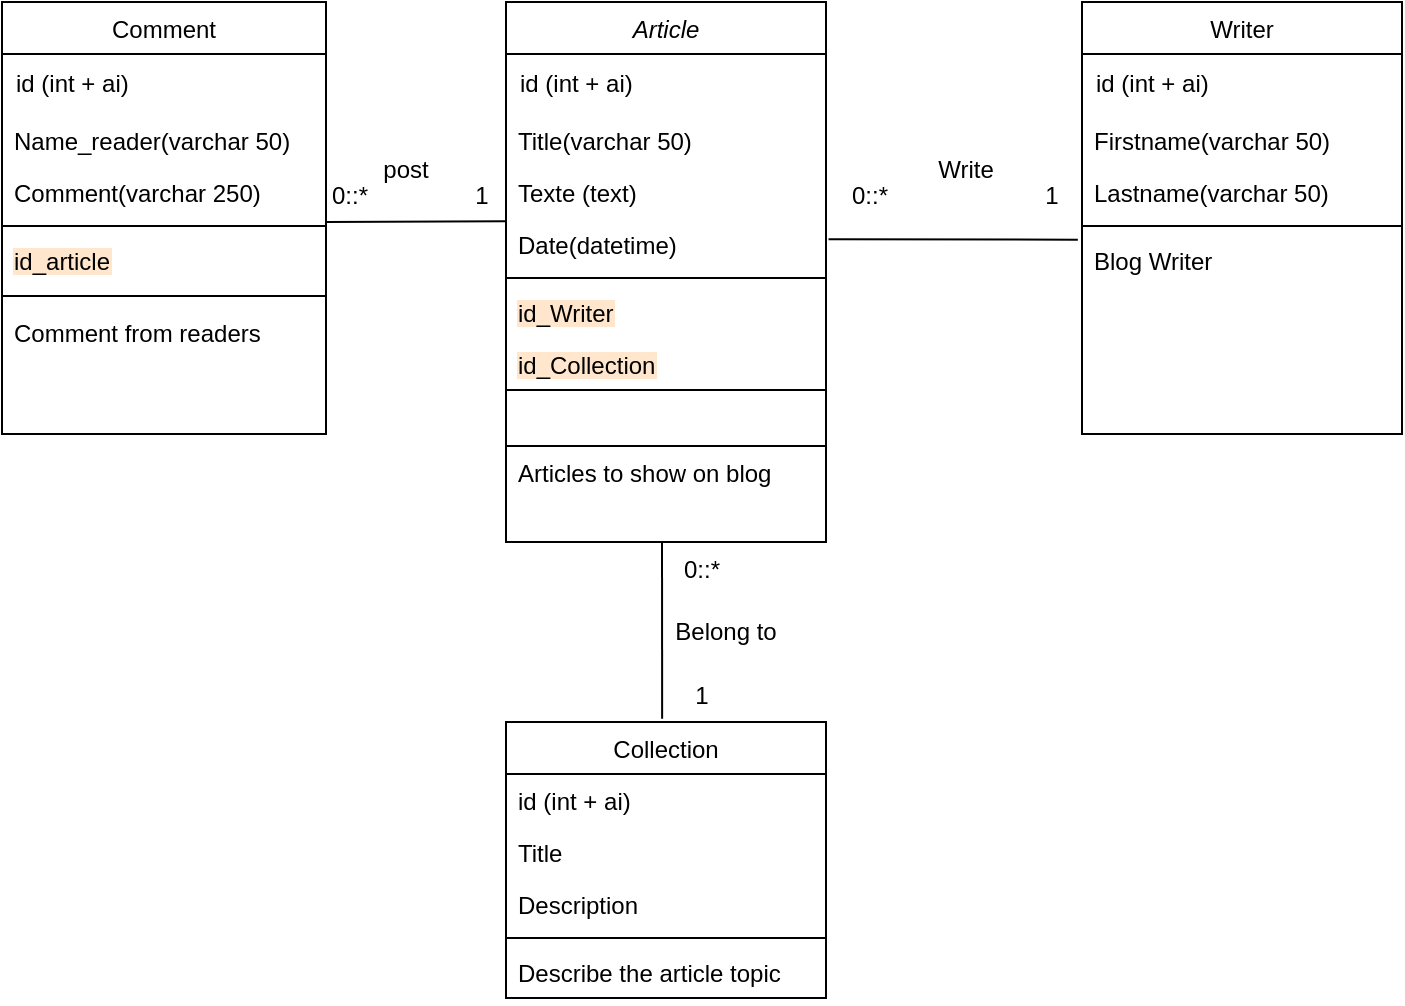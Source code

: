 <mxfile version="15.6.1" type="device"><diagram id="C5RBs43oDa-KdzZeNtuy" name="Page-1"><mxGraphModel dx="1117" dy="534" grid="1" gridSize="10" guides="1" tooltips="1" connect="1" arrows="1" fold="1" page="1" pageScale="1" pageWidth="827" pageHeight="1169" math="0" shadow="0"><root><mxCell id="WIyWlLk6GJQsqaUBKTNV-0"/><mxCell id="WIyWlLk6GJQsqaUBKTNV-1" parent="WIyWlLk6GJQsqaUBKTNV-0"/><mxCell id="zkfFHV4jXpPFQw0GAbJ--0" value="Article" style="swimlane;fontStyle=2;align=center;verticalAlign=top;childLayout=stackLayout;horizontal=1;startSize=26;horizontalStack=0;resizeParent=1;resizeLast=0;collapsible=1;marginBottom=0;rounded=0;shadow=0;strokeWidth=1;" parent="WIyWlLk6GJQsqaUBKTNV-1" vertex="1"><mxGeometry x="350" y="120" width="160" height="270" as="geometry"><mxRectangle x="230" y="140" width="160" height="26" as="alternateBounds"/></mxGeometry></mxCell><mxCell id="TEanFUz3P-WTZBvByUu6-2" value="&lt;div align=&quot;left&quot;&gt;id (int + ai)&lt;/div&gt;" style="text;html=1;strokeColor=none;fillColor=none;align=left;verticalAlign=middle;whiteSpace=wrap;rounded=0;spacingLeft=5;" vertex="1" parent="zkfFHV4jXpPFQw0GAbJ--0"><mxGeometry y="26" width="160" height="30" as="geometry"/></mxCell><mxCell id="zkfFHV4jXpPFQw0GAbJ--1" value="Title(varchar 50)" style="text;align=left;verticalAlign=top;spacingLeft=4;spacingRight=4;overflow=hidden;rotatable=0;points=[[0,0.5],[1,0.5]];portConstraint=eastwest;" parent="zkfFHV4jXpPFQw0GAbJ--0" vertex="1"><mxGeometry y="56" width="160" height="26" as="geometry"/></mxCell><mxCell id="zkfFHV4jXpPFQw0GAbJ--2" value="Texte (text)" style="text;align=left;verticalAlign=top;spacingLeft=4;spacingRight=4;overflow=hidden;rotatable=0;points=[[0,0.5],[1,0.5]];portConstraint=eastwest;rounded=0;shadow=0;html=0;" parent="zkfFHV4jXpPFQw0GAbJ--0" vertex="1"><mxGeometry y="82" width="160" height="26" as="geometry"/></mxCell><mxCell id="TEanFUz3P-WTZBvByUu6-20" value="Date(datetime)" style="text;align=left;verticalAlign=top;spacingLeft=4;spacingRight=4;overflow=hidden;rotatable=0;points=[[0,0.5],[1,0.5]];portConstraint=eastwest;rounded=0;shadow=0;html=0;" vertex="1" parent="zkfFHV4jXpPFQw0GAbJ--0"><mxGeometry y="108" width="160" height="26" as="geometry"/></mxCell><mxCell id="zkfFHV4jXpPFQw0GAbJ--4" value="" style="line;html=1;strokeWidth=1;align=left;verticalAlign=middle;spacingTop=-1;spacingLeft=3;spacingRight=3;rotatable=0;labelPosition=right;points=[];portConstraint=eastwest;" parent="zkfFHV4jXpPFQw0GAbJ--0" vertex="1"><mxGeometry y="134" width="160" height="8" as="geometry"/></mxCell><mxCell id="TEanFUz3P-WTZBvByUu6-13" value="id_Writer" style="text;align=left;verticalAlign=top;spacingLeft=4;spacingRight=4;overflow=hidden;rotatable=0;points=[[0,0.5],[1,0.5]];portConstraint=eastwest;rounded=0;shadow=0;html=0;labelBackgroundColor=#FFE6CC;" vertex="1" parent="zkfFHV4jXpPFQw0GAbJ--0"><mxGeometry y="142" width="160" height="26" as="geometry"/></mxCell><mxCell id="TEanFUz3P-WTZBvByUu6-14" value="id_Collection" style="text;align=left;verticalAlign=top;spacingLeft=4;spacingRight=4;overflow=hidden;rotatable=0;points=[[0,0.5],[1,0.5]];portConstraint=eastwest;rounded=0;shadow=0;html=0;labelBackgroundColor=#FFE6CC;" vertex="1" parent="zkfFHV4jXpPFQw0GAbJ--0"><mxGeometry y="168" width="160" height="26" as="geometry"/></mxCell><mxCell id="TEanFUz3P-WTZBvByUu6-12" value="" style="rounded=0;whiteSpace=wrap;html=1;align=left;" vertex="1" parent="zkfFHV4jXpPFQw0GAbJ--0"><mxGeometry y="194" width="160" height="28" as="geometry"/></mxCell><mxCell id="zkfFHV4jXpPFQw0GAbJ--5" value="Articles to show on blog" style="text;align=left;verticalAlign=top;spacingLeft=4;spacingRight=4;overflow=hidden;rotatable=0;points=[[0,0.5],[1,0.5]];portConstraint=eastwest;" parent="zkfFHV4jXpPFQw0GAbJ--0" vertex="1"><mxGeometry y="222" width="160" height="26" as="geometry"/></mxCell><mxCell id="zkfFHV4jXpPFQw0GAbJ--6" value="Collection" style="swimlane;fontStyle=0;align=center;verticalAlign=top;childLayout=stackLayout;horizontal=1;startSize=26;horizontalStack=0;resizeParent=1;resizeLast=0;collapsible=1;marginBottom=0;rounded=0;shadow=0;strokeWidth=1;" parent="WIyWlLk6GJQsqaUBKTNV-1" vertex="1"><mxGeometry x="350" y="480" width="160" height="138" as="geometry"><mxRectangle x="130" y="380" width="160" height="26" as="alternateBounds"/></mxGeometry></mxCell><mxCell id="TEanFUz3P-WTZBvByUu6-21" value="id (int + ai)" style="text;align=left;verticalAlign=top;spacingLeft=4;spacingRight=4;overflow=hidden;rotatable=0;points=[[0,0.5],[1,0.5]];portConstraint=eastwest;" vertex="1" parent="zkfFHV4jXpPFQw0GAbJ--6"><mxGeometry y="26" width="160" height="26" as="geometry"/></mxCell><mxCell id="zkfFHV4jXpPFQw0GAbJ--7" value="Title" style="text;align=left;verticalAlign=top;spacingLeft=4;spacingRight=4;overflow=hidden;rotatable=0;points=[[0,0.5],[1,0.5]];portConstraint=eastwest;" parent="zkfFHV4jXpPFQw0GAbJ--6" vertex="1"><mxGeometry y="52" width="160" height="26" as="geometry"/></mxCell><mxCell id="zkfFHV4jXpPFQw0GAbJ--8" value="Description" style="text;align=left;verticalAlign=top;spacingLeft=4;spacingRight=4;overflow=hidden;rotatable=0;points=[[0,0.5],[1,0.5]];portConstraint=eastwest;rounded=0;shadow=0;html=0;" parent="zkfFHV4jXpPFQw0GAbJ--6" vertex="1"><mxGeometry y="78" width="160" height="26" as="geometry"/></mxCell><mxCell id="zkfFHV4jXpPFQw0GAbJ--9" value="" style="line;html=1;strokeWidth=1;align=left;verticalAlign=middle;spacingTop=-1;spacingLeft=3;spacingRight=3;rotatable=0;labelPosition=right;points=[];portConstraint=eastwest;" parent="zkfFHV4jXpPFQw0GAbJ--6" vertex="1"><mxGeometry y="104" width="160" height="8" as="geometry"/></mxCell><mxCell id="zkfFHV4jXpPFQw0GAbJ--11" value="Describe the article topic" style="text;align=left;verticalAlign=top;spacingLeft=4;spacingRight=4;overflow=hidden;rotatable=0;points=[[0,0.5],[1,0.5]];portConstraint=eastwest;" parent="zkfFHV4jXpPFQw0GAbJ--6" vertex="1"><mxGeometry y="112" width="160" height="26" as="geometry"/></mxCell><mxCell id="zkfFHV4jXpPFQw0GAbJ--17" value="Writer" style="swimlane;fontStyle=0;align=center;verticalAlign=top;childLayout=stackLayout;horizontal=1;startSize=26;horizontalStack=0;resizeParent=1;resizeLast=0;collapsible=1;marginBottom=0;rounded=0;shadow=0;strokeWidth=1;" parent="WIyWlLk6GJQsqaUBKTNV-1" vertex="1"><mxGeometry x="638" y="120" width="160" height="216" as="geometry"><mxRectangle x="550" y="140" width="160" height="26" as="alternateBounds"/></mxGeometry></mxCell><mxCell id="TEanFUz3P-WTZBvByUu6-1" value="&lt;div&gt;id (int + ai)&lt;/div&gt;" style="text;html=1;strokeColor=none;fillColor=none;align=left;verticalAlign=middle;whiteSpace=wrap;rounded=0;spacingLeft=5;" vertex="1" parent="zkfFHV4jXpPFQw0GAbJ--17"><mxGeometry y="26" width="160" height="30" as="geometry"/></mxCell><mxCell id="zkfFHV4jXpPFQw0GAbJ--19" value="Firstname(varchar 50)" style="text;align=left;verticalAlign=top;spacingLeft=4;spacingRight=4;overflow=hidden;rotatable=0;points=[[0,0.5],[1,0.5]];portConstraint=eastwest;rounded=0;shadow=0;html=0;" parent="zkfFHV4jXpPFQw0GAbJ--17" vertex="1"><mxGeometry y="56" width="160" height="26" as="geometry"/></mxCell><mxCell id="zkfFHV4jXpPFQw0GAbJ--18" value="Lastname(varchar 50)" style="text;align=left;verticalAlign=top;spacingLeft=4;spacingRight=4;overflow=hidden;rotatable=0;points=[[0,0.5],[1,0.5]];portConstraint=eastwest;" parent="zkfFHV4jXpPFQw0GAbJ--17" vertex="1"><mxGeometry y="82" width="160" height="26" as="geometry"/></mxCell><mxCell id="zkfFHV4jXpPFQw0GAbJ--23" value="" style="line;html=1;strokeWidth=1;align=left;verticalAlign=middle;spacingTop=-1;spacingLeft=3;spacingRight=3;rotatable=0;labelPosition=right;points=[];portConstraint=eastwest;" parent="zkfFHV4jXpPFQw0GAbJ--17" vertex="1"><mxGeometry y="108" width="160" height="8" as="geometry"/></mxCell><mxCell id="zkfFHV4jXpPFQw0GAbJ--24" value="Blog Writer" style="text;align=left;verticalAlign=top;spacingLeft=4;spacingRight=4;overflow=hidden;rotatable=0;points=[[0,0.5],[1,0.5]];portConstraint=eastwest;" parent="zkfFHV4jXpPFQw0GAbJ--17" vertex="1"><mxGeometry y="116" width="160" height="26" as="geometry"/></mxCell><mxCell id="TEanFUz3P-WTZBvByUu6-10" value="0::*" style="text;html=1;strokeColor=none;fillColor=none;align=center;verticalAlign=middle;whiteSpace=wrap;rounded=0;" vertex="1" parent="WIyWlLk6GJQsqaUBKTNV-1"><mxGeometry x="524" y="210" width="16" height="14" as="geometry"/></mxCell><mxCell id="TEanFUz3P-WTZBvByUu6-11" value="1" style="text;html=1;strokeColor=none;fillColor=none;align=center;verticalAlign=middle;whiteSpace=wrap;rounded=0;" vertex="1" parent="WIyWlLk6GJQsqaUBKTNV-1"><mxGeometry x="615" y="210" width="16" height="14" as="geometry"/></mxCell><mxCell id="TEanFUz3P-WTZBvByUu6-17" value="&lt;div&gt;Belong to&lt;/div&gt;" style="text;html=1;strokeColor=none;fillColor=none;align=center;verticalAlign=middle;whiteSpace=wrap;rounded=0;" vertex="1" parent="WIyWlLk6GJQsqaUBKTNV-1"><mxGeometry x="430" y="420" width="60" height="30" as="geometry"/></mxCell><mxCell id="TEanFUz3P-WTZBvByUu6-18" value="0::*" style="text;html=1;strokeColor=none;fillColor=none;align=center;verticalAlign=middle;whiteSpace=wrap;rounded=0;" vertex="1" parent="WIyWlLk6GJQsqaUBKTNV-1"><mxGeometry x="440" y="397" width="16" height="14" as="geometry"/></mxCell><mxCell id="TEanFUz3P-WTZBvByUu6-19" value="1" style="text;html=1;strokeColor=none;fillColor=none;align=center;verticalAlign=middle;whiteSpace=wrap;rounded=0;" vertex="1" parent="WIyWlLk6GJQsqaUBKTNV-1"><mxGeometry x="440" y="460" width="16" height="14" as="geometry"/></mxCell><mxCell id="TEanFUz3P-WTZBvByUu6-22" value="Write" style="text;html=1;strokeColor=none;fillColor=none;align=center;verticalAlign=middle;whiteSpace=wrap;rounded=0;" vertex="1" parent="WIyWlLk6GJQsqaUBKTNV-1"><mxGeometry x="550" y="184" width="60" height="40" as="geometry"/></mxCell><mxCell id="TEanFUz3P-WTZBvByUu6-23" value="Comment" style="swimlane;fontStyle=0;align=center;verticalAlign=top;childLayout=stackLayout;horizontal=1;startSize=26;horizontalStack=0;resizeParent=1;resizeLast=0;collapsible=1;marginBottom=0;rounded=0;shadow=0;strokeWidth=1;" vertex="1" parent="WIyWlLk6GJQsqaUBKTNV-1"><mxGeometry x="98" y="120" width="162" height="216" as="geometry"><mxRectangle x="550" y="140" width="160" height="26" as="alternateBounds"/></mxGeometry></mxCell><mxCell id="TEanFUz3P-WTZBvByUu6-24" value="&lt;div&gt;id (int + ai)&lt;/div&gt;" style="text;html=1;strokeColor=none;fillColor=none;align=left;verticalAlign=middle;whiteSpace=wrap;rounded=0;spacingLeft=5;" vertex="1" parent="TEanFUz3P-WTZBvByUu6-23"><mxGeometry y="26" width="162" height="30" as="geometry"/></mxCell><mxCell id="TEanFUz3P-WTZBvByUu6-25" value="Name_reader(varchar 50)" style="text;align=left;verticalAlign=top;spacingLeft=4;spacingRight=4;overflow=hidden;rotatable=0;points=[[0,0.5],[1,0.5]];portConstraint=eastwest;rounded=0;shadow=0;html=0;" vertex="1" parent="TEanFUz3P-WTZBvByUu6-23"><mxGeometry y="56" width="162" height="26" as="geometry"/></mxCell><mxCell id="TEanFUz3P-WTZBvByUu6-26" value="Comment(varchar 250)" style="text;align=left;verticalAlign=top;spacingLeft=4;spacingRight=4;overflow=hidden;rotatable=0;points=[[0,0.5],[1,0.5]];portConstraint=eastwest;" vertex="1" parent="TEanFUz3P-WTZBvByUu6-23"><mxGeometry y="82" width="162" height="26" as="geometry"/></mxCell><mxCell id="TEanFUz3P-WTZBvByUu6-27" value="" style="line;html=1;strokeWidth=1;align=left;verticalAlign=middle;spacingTop=-1;spacingLeft=3;spacingRight=3;rotatable=0;labelPosition=right;points=[];portConstraint=eastwest;" vertex="1" parent="TEanFUz3P-WTZBvByUu6-23"><mxGeometry y="108" width="162" height="8" as="geometry"/></mxCell><mxCell id="TEanFUz3P-WTZBvByUu6-36" value="id_article" style="text;align=left;verticalAlign=top;spacingLeft=4;spacingRight=4;overflow=hidden;rotatable=0;points=[[0,0.5],[1,0.5]];portConstraint=eastwest;labelBackgroundColor=#FFE6CC;" vertex="1" parent="TEanFUz3P-WTZBvByUu6-23"><mxGeometry y="116" width="162" height="26" as="geometry"/></mxCell><mxCell id="TEanFUz3P-WTZBvByUu6-37" value="" style="line;html=1;strokeWidth=1;align=left;verticalAlign=middle;spacingTop=-1;spacingLeft=3;spacingRight=3;rotatable=0;labelPosition=right;points=[];portConstraint=eastwest;" vertex="1" parent="TEanFUz3P-WTZBvByUu6-23"><mxGeometry y="142" width="162" height="10" as="geometry"/></mxCell><mxCell id="TEanFUz3P-WTZBvByUu6-28" value="Comment from readers" style="text;align=left;verticalAlign=top;spacingLeft=4;spacingRight=4;overflow=hidden;rotatable=0;points=[[0,0.5],[1,0.5]];portConstraint=eastwest;" vertex="1" parent="TEanFUz3P-WTZBvByUu6-23"><mxGeometry y="152" width="162" height="26" as="geometry"/></mxCell><mxCell id="TEanFUz3P-WTZBvByUu6-30" value="0::*" style="text;html=1;strokeColor=none;fillColor=none;align=center;verticalAlign=middle;whiteSpace=wrap;rounded=0;" vertex="1" parent="WIyWlLk6GJQsqaUBKTNV-1"><mxGeometry x="264" y="210" width="16" height="14" as="geometry"/></mxCell><mxCell id="TEanFUz3P-WTZBvByUu6-31" value="1" style="text;html=1;strokeColor=none;fillColor=none;align=center;verticalAlign=middle;whiteSpace=wrap;rounded=0;" vertex="1" parent="WIyWlLk6GJQsqaUBKTNV-1"><mxGeometry x="330" y="210" width="16" height="14" as="geometry"/></mxCell><mxCell id="TEanFUz3P-WTZBvByUu6-32" value="post" style="text;html=1;strokeColor=none;fillColor=none;align=center;verticalAlign=middle;whiteSpace=wrap;rounded=0;" vertex="1" parent="WIyWlLk6GJQsqaUBKTNV-1"><mxGeometry x="280" y="187" width="40" height="34" as="geometry"/></mxCell><mxCell id="TEanFUz3P-WTZBvByUu6-38" value="" style="endArrow=none;html=1;rounded=0;fontColor=#FFE6CC;entryX=-0.013;entryY=0.11;entryDx=0;entryDy=0;entryPerimeter=0;exitX=1.008;exitY=0.41;exitDx=0;exitDy=0;exitPerimeter=0;" edge="1" parent="WIyWlLk6GJQsqaUBKTNV-1" source="TEanFUz3P-WTZBvByUu6-20" target="zkfFHV4jXpPFQw0GAbJ--24"><mxGeometry width="50" height="50" relative="1" as="geometry"><mxPoint x="520" y="239" as="sourcePoint"/><mxPoint x="420" y="330" as="targetPoint"/></mxGeometry></mxCell><mxCell id="TEanFUz3P-WTZBvByUu6-40" value="" style="endArrow=none;html=1;rounded=0;fontColor=#FFE6CC;exitX=0.488;exitY=-0.012;exitDx=0;exitDy=0;exitPerimeter=0;" edge="1" parent="WIyWlLk6GJQsqaUBKTNV-1" source="zkfFHV4jXpPFQw0GAbJ--6"><mxGeometry width="50" height="50" relative="1" as="geometry"><mxPoint x="440" y="490" as="sourcePoint"/><mxPoint x="428" y="390" as="targetPoint"/></mxGeometry></mxCell><mxCell id="TEanFUz3P-WTZBvByUu6-42" value="" style="endArrow=none;html=1;rounded=0;fontColor=#FFE6CC;entryX=-0.002;entryY=0.064;entryDx=0;entryDy=0;entryPerimeter=0;" edge="1" parent="WIyWlLk6GJQsqaUBKTNV-1" target="TEanFUz3P-WTZBvByUu6-20"><mxGeometry width="50" height="50" relative="1" as="geometry"><mxPoint x="260" y="230" as="sourcePoint"/><mxPoint x="370" y="210" as="targetPoint"/></mxGeometry></mxCell></root></mxGraphModel></diagram></mxfile>